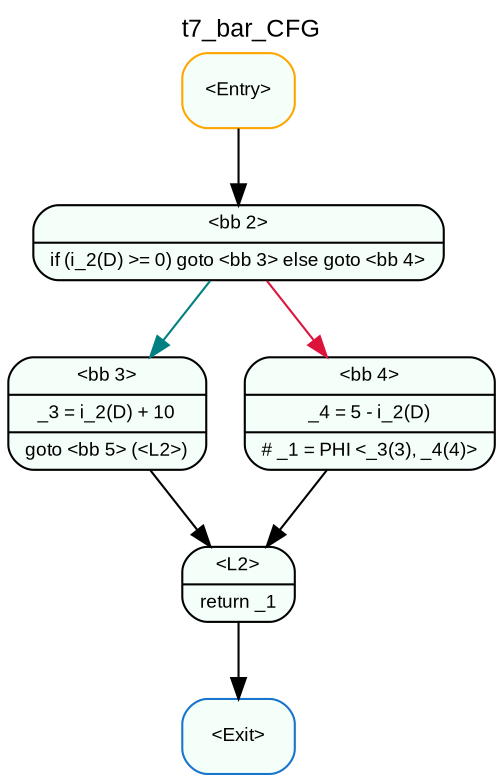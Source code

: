 digraph t7_bar_CFG { 
	label=t7_bar_CFG
	center=true
	labelloc=top
	fontname=Arial
	fontsize=12
	edge[fontname=Arial, fontsize=10]
	node[fontname=Arial, fontsize=9]

		Node_0 -> Node_1 [color=black]
		Node_1 -> Node_2 [color=teal]
		Node_2 -> Node_3 [color=black]
		Node_3 -> Node_4 [color=black]
		Node_1 -> Node_5 [color=crimson]
		Node_5 -> Node_3 [color=black]

	Node_5 [fillcolor=mintcream, color=black, shape=Mrecord, style=filled, label="{ \<bb 4\>|_4 = 5 - i_2(D)|# _1 = PHI \<_3(3), _4(4)\> }"]
	Node_3 [fillcolor=mintcream, color=black, shape=Mrecord, style=filled, label="{ \<L2\>|return _1 }"]
	Node_4 [fillcolor=mintcream, color=dodgerblue3, shape=Mrecord, style=filled, label="{ \<Exit\> }"]
	Node_2 [fillcolor=mintcream, color=black, shape=Mrecord, style=filled, label="{ \<bb 3\>|_3 = i_2(D) + 10|goto \<bb 5\> (\<L2\>) }"]
	Node_0 [fillcolor=mintcream, color=orange, shape=Mrecord, style=filled, label="{ \<Entry\> }"]
	Node_1 [fillcolor=mintcream, color=black, shape=Mrecord, style=filled, label="{ \<bb 2\>|if (i_2(D) \>= 0) goto \<bb 3\> else goto \<bb 4\> }"]
}
